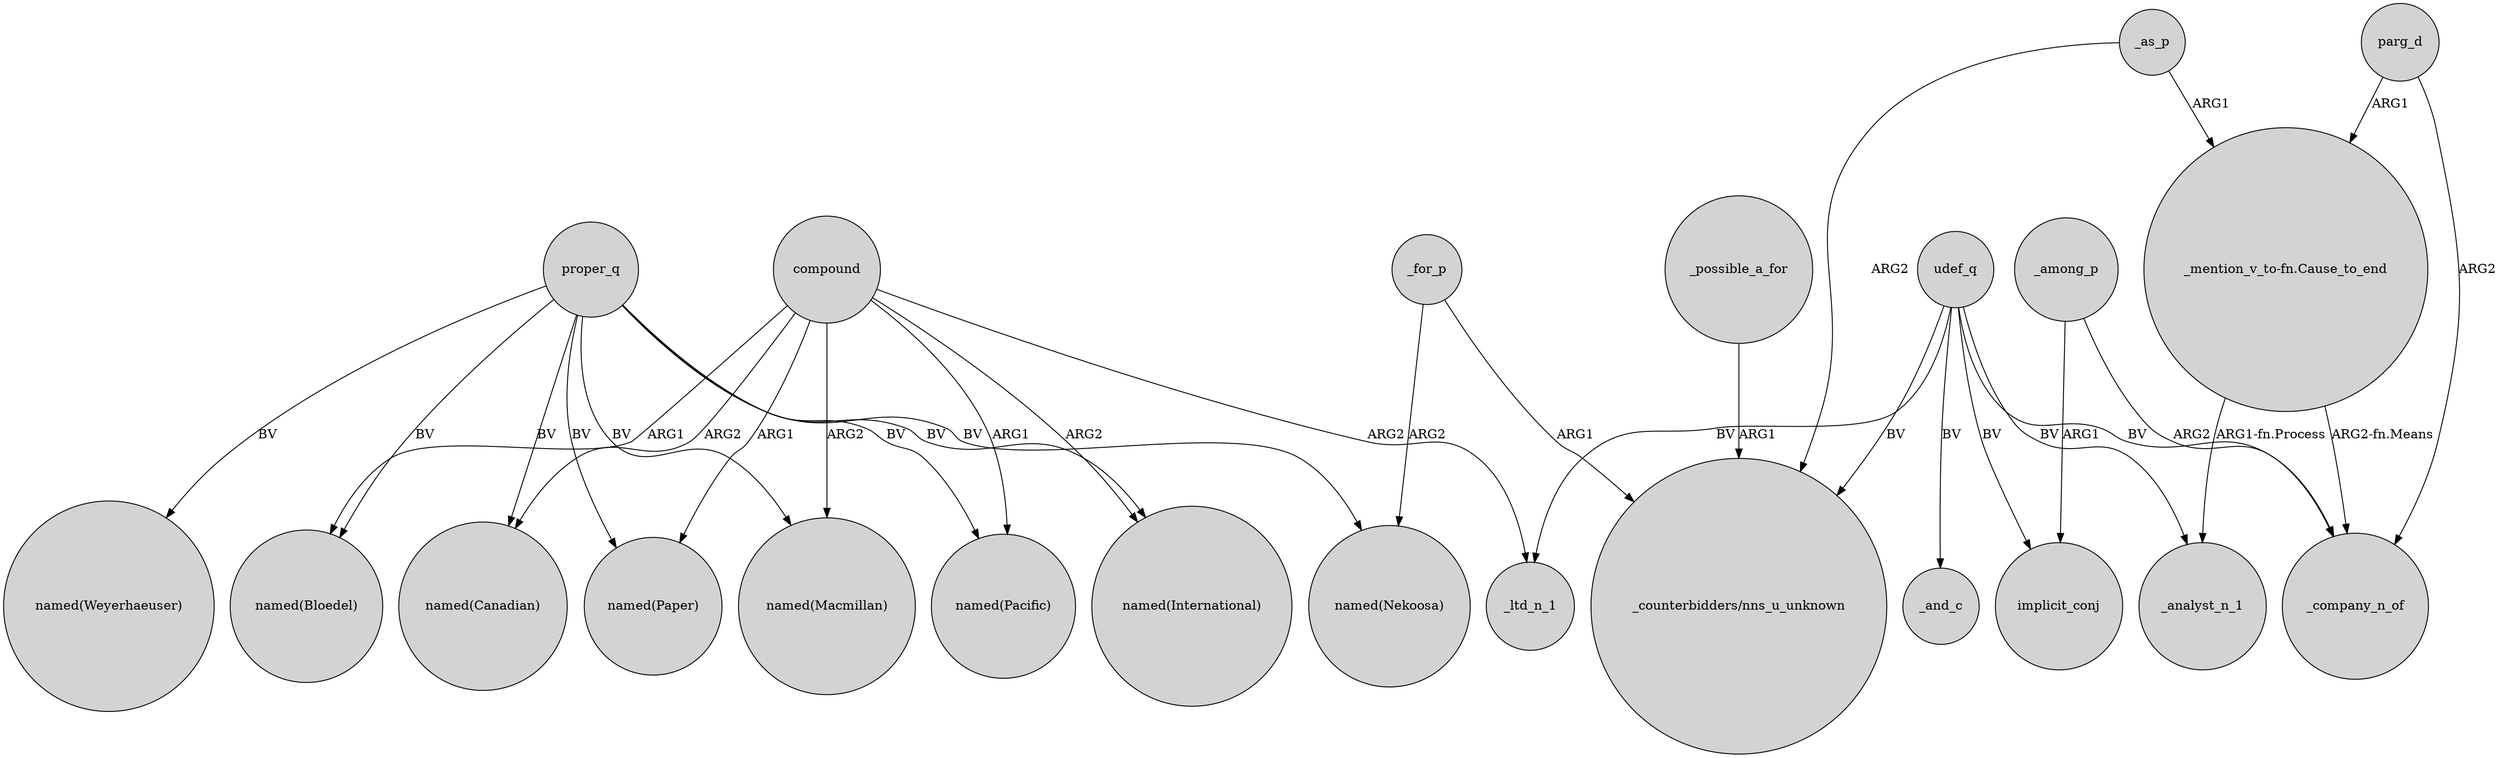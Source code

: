 digraph {
	node [shape=circle style=filled]
	compound -> "named(Paper)" [label=ARG1]
	proper_q -> "named(Canadian)" [label=BV]
	"_mention_v_to-fn.Cause_to_end" -> _company_n_of [label="ARG2-fn.Means"]
	udef_q -> _analyst_n_1 [label=BV]
	proper_q -> "named(Paper)" [label=BV]
	_possible_a_for -> "_counterbidders/nns_u_unknown" [label=ARG1]
	proper_q -> "named(Weyerhaeuser)" [label=BV]
	parg_d -> _company_n_of [label=ARG2]
	udef_q -> _and_c [label=BV]
	compound -> "named(Bloedel)" [label=ARG1]
	_among_p -> implicit_conj [label=ARG1]
	proper_q -> "named(Bloedel)" [label=BV]
	compound -> "named(Pacific)" [label=ARG1]
	_among_p -> _company_n_of [label=ARG2]
	compound -> "named(Macmillan)" [label=ARG2]
	"_mention_v_to-fn.Cause_to_end" -> _analyst_n_1 [label="ARG1-fn.Process"]
	proper_q -> "named(International)" [label=BV]
	udef_q -> _company_n_of [label=BV]
	proper_q -> "named(Macmillan)" [label=BV]
	_for_p -> "_counterbidders/nns_u_unknown" [label=ARG1]
	parg_d -> "_mention_v_to-fn.Cause_to_end" [label=ARG1]
	proper_q -> "named(Pacific)" [label=BV]
	compound -> _ltd_n_1 [label=ARG2]
	_for_p -> "named(Nekoosa)" [label=ARG2]
	udef_q -> "_counterbidders/nns_u_unknown" [label=BV]
	udef_q -> _ltd_n_1 [label=BV]
	_as_p -> "_mention_v_to-fn.Cause_to_end" [label=ARG1]
	compound -> "named(Canadian)" [label=ARG2]
	udef_q -> implicit_conj [label=BV]
	proper_q -> "named(Nekoosa)" [label=BV]
	_as_p -> "_counterbidders/nns_u_unknown" [label=ARG2]
	compound -> "named(International)" [label=ARG2]
}
